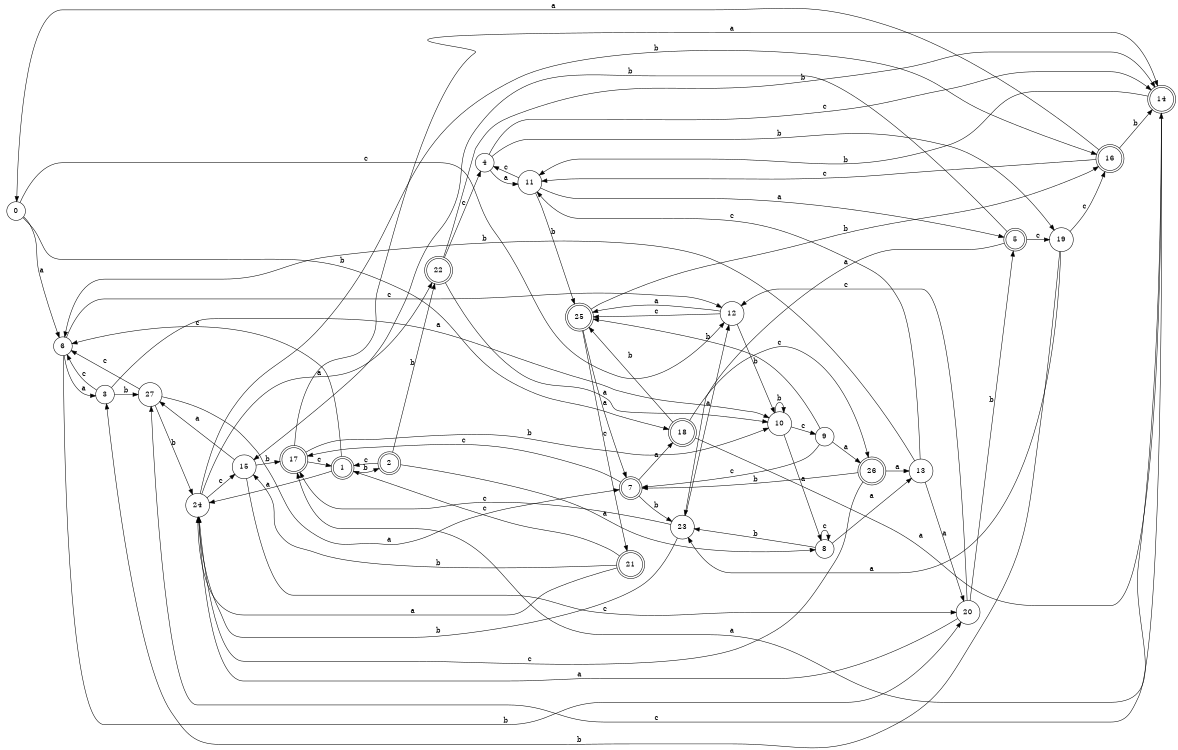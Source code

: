 digraph n23_2 {
__start0 [label="" shape="none"];

rankdir=LR;
size="8,5";

s0 [style="filled", color="black", fillcolor="white" shape="circle", label="0"];
s1 [style="rounded,filled", color="black", fillcolor="white" shape="doublecircle", label="1"];
s2 [style="rounded,filled", color="black", fillcolor="white" shape="doublecircle", label="2"];
s3 [style="filled", color="black", fillcolor="white" shape="circle", label="3"];
s4 [style="filled", color="black", fillcolor="white" shape="circle", label="4"];
s5 [style="rounded,filled", color="black", fillcolor="white" shape="doublecircle", label="5"];
s6 [style="filled", color="black", fillcolor="white" shape="circle", label="6"];
s7 [style="rounded,filled", color="black", fillcolor="white" shape="doublecircle", label="7"];
s8 [style="filled", color="black", fillcolor="white" shape="circle", label="8"];
s9 [style="filled", color="black", fillcolor="white" shape="circle", label="9"];
s10 [style="filled", color="black", fillcolor="white" shape="circle", label="10"];
s11 [style="filled", color="black", fillcolor="white" shape="circle", label="11"];
s12 [style="filled", color="black", fillcolor="white" shape="circle", label="12"];
s13 [style="filled", color="black", fillcolor="white" shape="circle", label="13"];
s14 [style="rounded,filled", color="black", fillcolor="white" shape="doublecircle", label="14"];
s15 [style="filled", color="black", fillcolor="white" shape="circle", label="15"];
s16 [style="rounded,filled", color="black", fillcolor="white" shape="doublecircle", label="16"];
s17 [style="rounded,filled", color="black", fillcolor="white" shape="doublecircle", label="17"];
s18 [style="rounded,filled", color="black", fillcolor="white" shape="doublecircle", label="18"];
s19 [style="filled", color="black", fillcolor="white" shape="circle", label="19"];
s20 [style="filled", color="black", fillcolor="white" shape="circle", label="20"];
s21 [style="rounded,filled", color="black", fillcolor="white" shape="doublecircle", label="21"];
s22 [style="rounded,filled", color="black", fillcolor="white" shape="doublecircle", label="22"];
s23 [style="filled", color="black", fillcolor="white" shape="circle", label="23"];
s24 [style="filled", color="black", fillcolor="white" shape="circle", label="24"];
s25 [style="rounded,filled", color="black", fillcolor="white" shape="doublecircle", label="25"];
s26 [style="rounded,filled", color="black", fillcolor="white" shape="doublecircle", label="26"];
s27 [style="filled", color="black", fillcolor="white" shape="circle", label="27"];
s0 -> s6 [label="a"];
s0 -> s18 [label="b"];
s0 -> s12 [label="c"];
s1 -> s24 [label="a"];
s1 -> s2 [label="b"];
s1 -> s6 [label="c"];
s2 -> s8 [label="a"];
s2 -> s22 [label="b"];
s2 -> s1 [label="c"];
s3 -> s10 [label="a"];
s3 -> s27 [label="b"];
s3 -> s6 [label="c"];
s4 -> s11 [label="a"];
s4 -> s19 [label="b"];
s4 -> s14 [label="c"];
s5 -> s23 [label="a"];
s5 -> s15 [label="b"];
s5 -> s19 [label="c"];
s6 -> s3 [label="a"];
s6 -> s20 [label="b"];
s6 -> s12 [label="c"];
s7 -> s18 [label="a"];
s7 -> s23 [label="b"];
s7 -> s17 [label="c"];
s8 -> s13 [label="a"];
s8 -> s23 [label="b"];
s8 -> s8 [label="c"];
s9 -> s26 [label="a"];
s9 -> s25 [label="b"];
s9 -> s7 [label="c"];
s10 -> s8 [label="a"];
s10 -> s10 [label="b"];
s10 -> s9 [label="c"];
s11 -> s5 [label="a"];
s11 -> s25 [label="b"];
s11 -> s4 [label="c"];
s12 -> s25 [label="a"];
s12 -> s10 [label="b"];
s12 -> s25 [label="c"];
s13 -> s20 [label="a"];
s13 -> s6 [label="b"];
s13 -> s11 [label="c"];
s14 -> s17 [label="a"];
s14 -> s11 [label="b"];
s14 -> s27 [label="c"];
s15 -> s27 [label="a"];
s15 -> s17 [label="b"];
s15 -> s20 [label="c"];
s16 -> s0 [label="a"];
s16 -> s14 [label="b"];
s16 -> s11 [label="c"];
s17 -> s14 [label="a"];
s17 -> s10 [label="b"];
s17 -> s1 [label="c"];
s18 -> s14 [label="a"];
s18 -> s25 [label="b"];
s18 -> s26 [label="c"];
s19 -> s23 [label="a"];
s19 -> s3 [label="b"];
s19 -> s16 [label="c"];
s20 -> s24 [label="a"];
s20 -> s5 [label="b"];
s20 -> s12 [label="c"];
s21 -> s24 [label="a"];
s21 -> s15 [label="b"];
s21 -> s1 [label="c"];
s22 -> s10 [label="a"];
s22 -> s14 [label="b"];
s22 -> s4 [label="c"];
s23 -> s12 [label="a"];
s23 -> s24 [label="b"];
s23 -> s17 [label="c"];
s24 -> s22 [label="a"];
s24 -> s16 [label="b"];
s24 -> s15 [label="c"];
s25 -> s7 [label="a"];
s25 -> s16 [label="b"];
s25 -> s21 [label="c"];
s26 -> s13 [label="a"];
s26 -> s7 [label="b"];
s26 -> s24 [label="c"];
s27 -> s7 [label="a"];
s27 -> s24 [label="b"];
s27 -> s6 [label="c"];

}